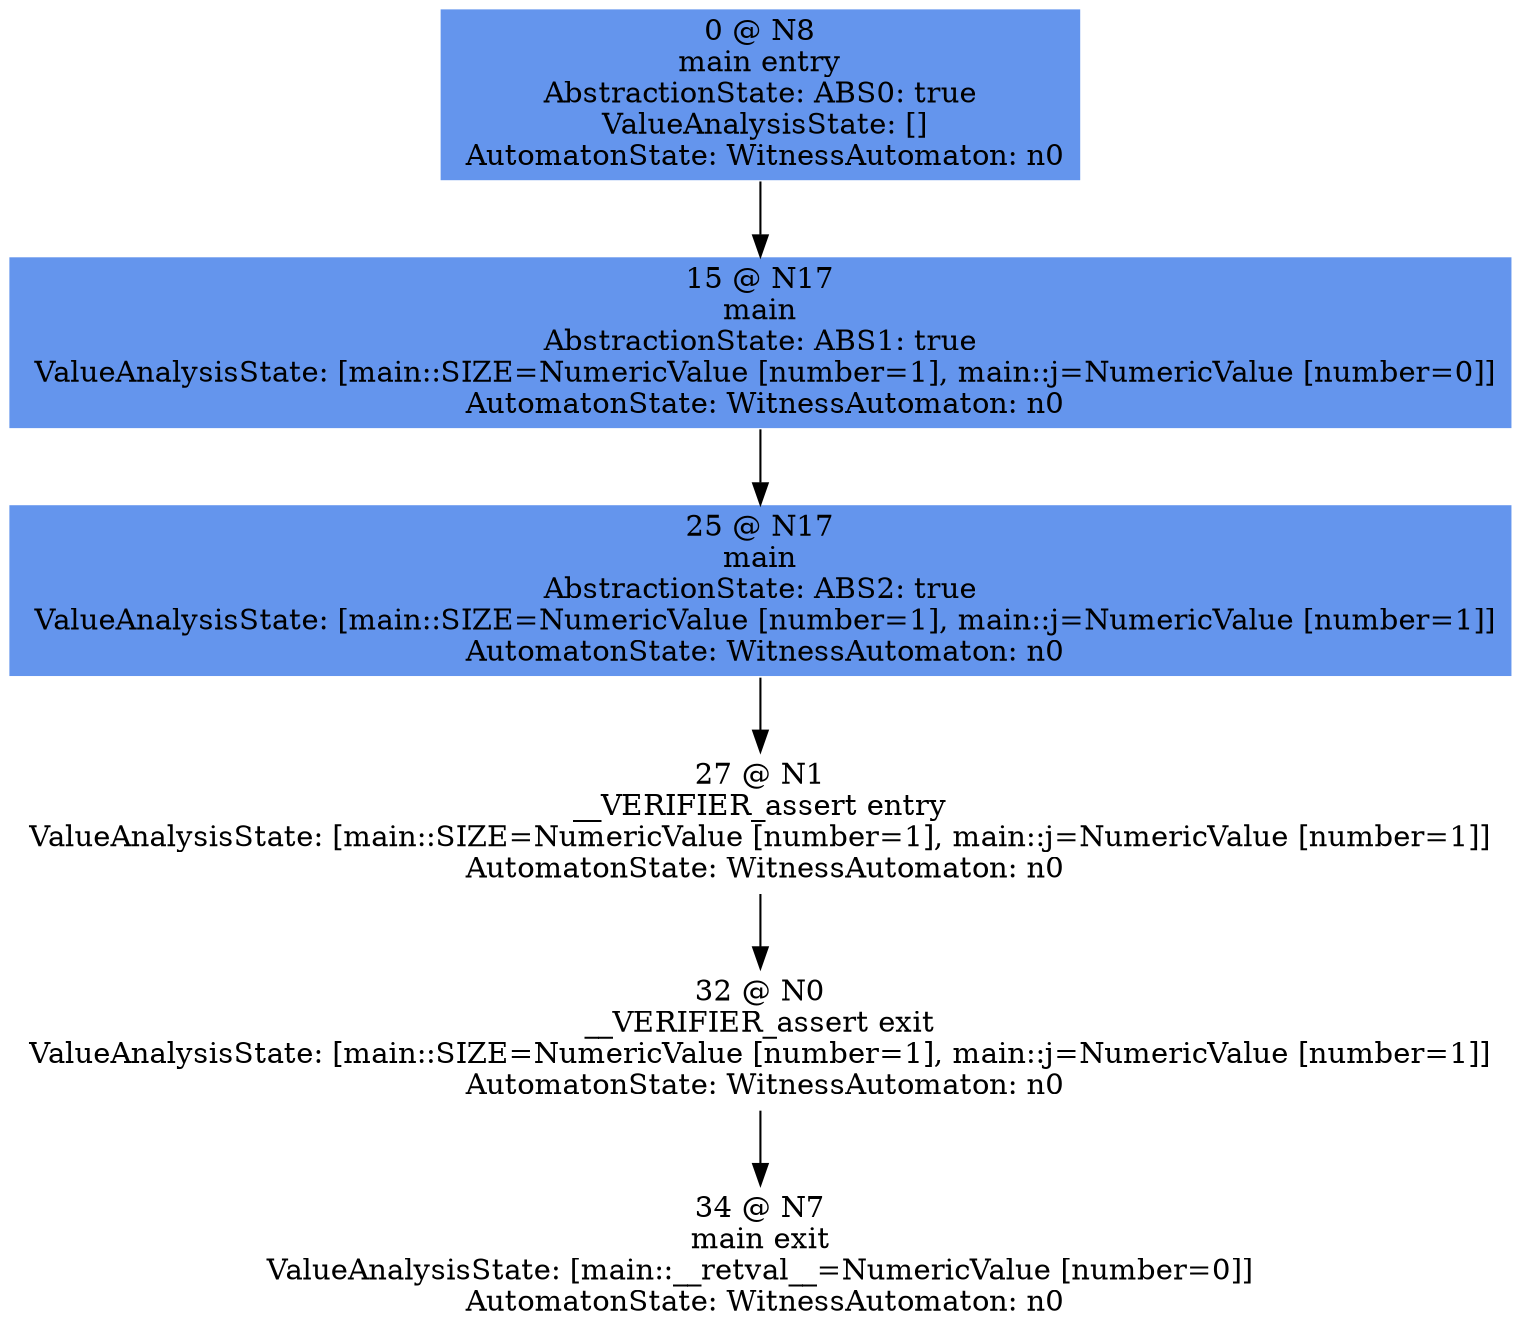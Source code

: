 digraph ARG {
node [style="filled" shape="box" color="white"]
0 [fillcolor="cornflowerblue" label="0 @ N8\nmain entry\nAbstractionState: ABS0: true\n ValueAnalysisState: []\n AutomatonState: WitnessAutomaton: n0\n" id="0"]
15 [fillcolor="cornflowerblue" label="15 @ N17\nmain\nAbstractionState: ABS1: true\n ValueAnalysisState: [main::SIZE=NumericValue [number=1], main::j=NumericValue [number=0]]\n AutomatonState: WitnessAutomaton: n0\n" id="15"]
25 [fillcolor="cornflowerblue" label="25 @ N17\nmain\nAbstractionState: ABS2: true\n ValueAnalysisState: [main::SIZE=NumericValue [number=1], main::j=NumericValue [number=1]]\n AutomatonState: WitnessAutomaton: n0\n" id="25"]
27 [label="27 @ N1\n__VERIFIER_assert entry\nValueAnalysisState: [main::SIZE=NumericValue [number=1], main::j=NumericValue [number=1]]\n AutomatonState: WitnessAutomaton: n0\n" id="27"]
32 [label="32 @ N0\n__VERIFIER_assert exit\nValueAnalysisState: [main::SIZE=NumericValue [number=1], main::j=NumericValue [number=1]]\n AutomatonState: WitnessAutomaton: n0\n" id="32"]
34 [label="34 @ N7\nmain exit\nValueAnalysisState: [main::__retval__=NumericValue [number=0]]\n AutomatonState: WitnessAutomaton: n0\n" id="34"]
0 -> 15 []
15 -> 25 []
25 -> 27 []
27 -> 32 []
32 -> 34 []
}
